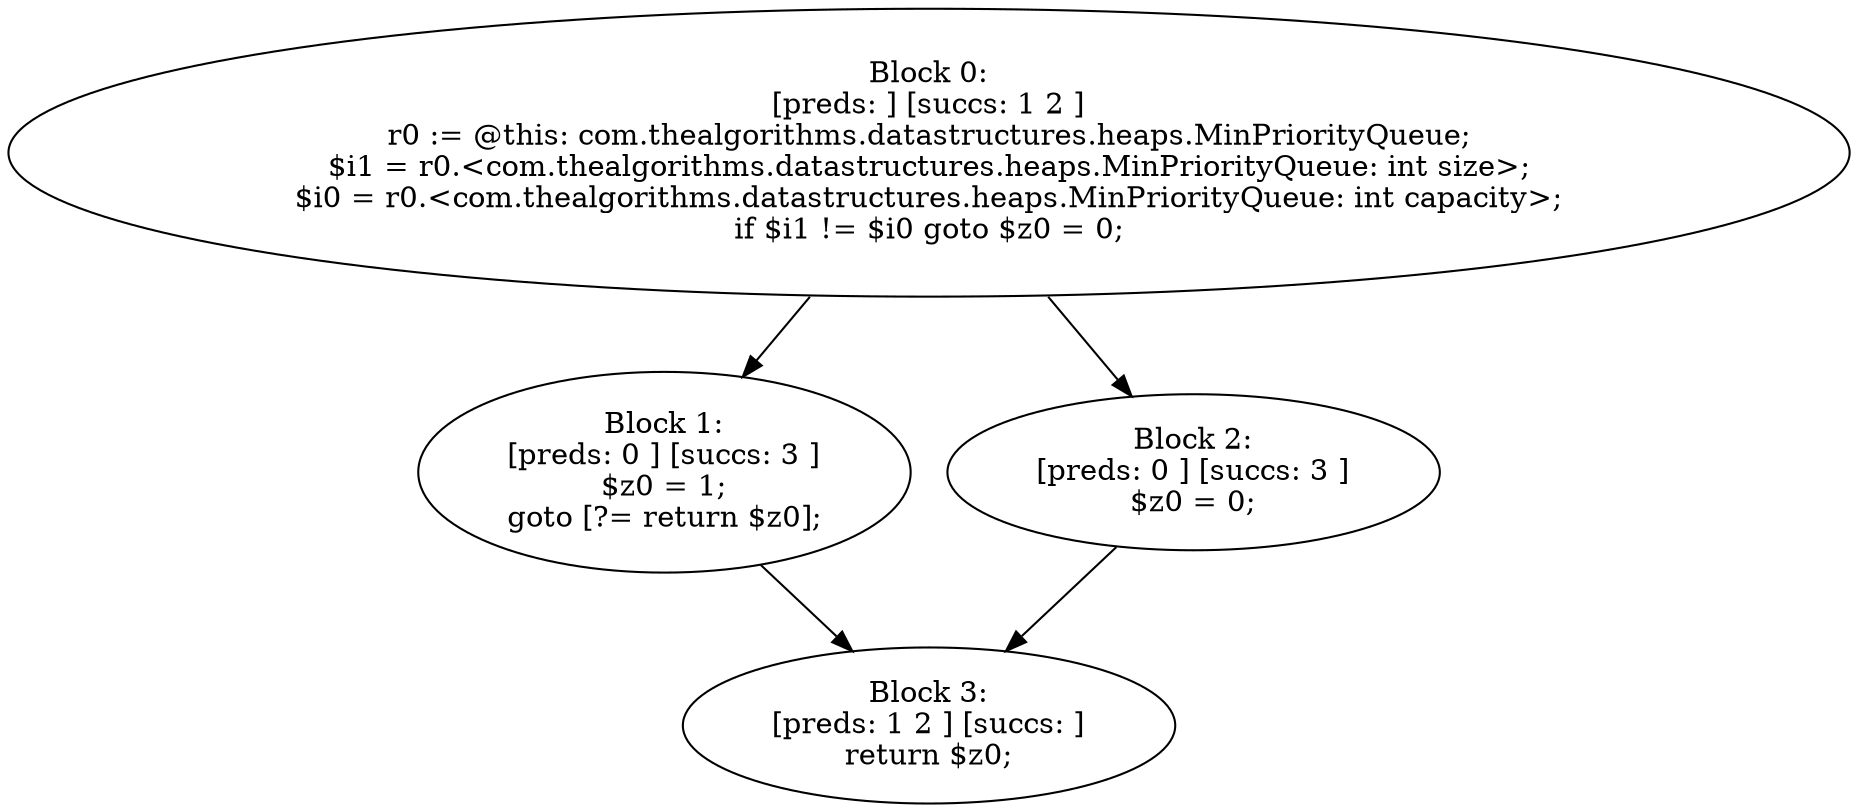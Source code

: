 digraph "unitGraph" {
    "Block 0:
[preds: ] [succs: 1 2 ]
r0 := @this: com.thealgorithms.datastructures.heaps.MinPriorityQueue;
$i1 = r0.<com.thealgorithms.datastructures.heaps.MinPriorityQueue: int size>;
$i0 = r0.<com.thealgorithms.datastructures.heaps.MinPriorityQueue: int capacity>;
if $i1 != $i0 goto $z0 = 0;
"
    "Block 1:
[preds: 0 ] [succs: 3 ]
$z0 = 1;
goto [?= return $z0];
"
    "Block 2:
[preds: 0 ] [succs: 3 ]
$z0 = 0;
"
    "Block 3:
[preds: 1 2 ] [succs: ]
return $z0;
"
    "Block 0:
[preds: ] [succs: 1 2 ]
r0 := @this: com.thealgorithms.datastructures.heaps.MinPriorityQueue;
$i1 = r0.<com.thealgorithms.datastructures.heaps.MinPriorityQueue: int size>;
$i0 = r0.<com.thealgorithms.datastructures.heaps.MinPriorityQueue: int capacity>;
if $i1 != $i0 goto $z0 = 0;
"->"Block 1:
[preds: 0 ] [succs: 3 ]
$z0 = 1;
goto [?= return $z0];
";
    "Block 0:
[preds: ] [succs: 1 2 ]
r0 := @this: com.thealgorithms.datastructures.heaps.MinPriorityQueue;
$i1 = r0.<com.thealgorithms.datastructures.heaps.MinPriorityQueue: int size>;
$i0 = r0.<com.thealgorithms.datastructures.heaps.MinPriorityQueue: int capacity>;
if $i1 != $i0 goto $z0 = 0;
"->"Block 2:
[preds: 0 ] [succs: 3 ]
$z0 = 0;
";
    "Block 1:
[preds: 0 ] [succs: 3 ]
$z0 = 1;
goto [?= return $z0];
"->"Block 3:
[preds: 1 2 ] [succs: ]
return $z0;
";
    "Block 2:
[preds: 0 ] [succs: 3 ]
$z0 = 0;
"->"Block 3:
[preds: 1 2 ] [succs: ]
return $z0;
";
}
